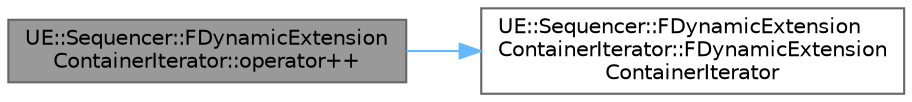 digraph "UE::Sequencer::FDynamicExtensionContainerIterator::operator++"
{
 // INTERACTIVE_SVG=YES
 // LATEX_PDF_SIZE
  bgcolor="transparent";
  edge [fontname=Helvetica,fontsize=10,labelfontname=Helvetica,labelfontsize=10];
  node [fontname=Helvetica,fontsize=10,shape=box,height=0.2,width=0.4];
  rankdir="LR";
  Node1 [id="Node000001",label="UE::Sequencer::FDynamicExtension\lContainerIterator::operator++",height=0.2,width=0.4,color="gray40", fillcolor="grey60", style="filled", fontcolor="black",tooltip=" "];
  Node1 -> Node2 [id="edge1_Node000001_Node000002",color="steelblue1",style="solid",tooltip=" "];
  Node2 [id="Node000002",label="UE::Sequencer::FDynamicExtension\lContainerIterator::FDynamicExtension\lContainerIterator",height=0.2,width=0.4,color="grey40", fillcolor="white", style="filled",URL="$dc/d27/structUE_1_1Sequencer_1_1FDynamicExtensionContainerIterator.html#a1c45c6e124369444a742e070b828dc0d",tooltip=" "];
}
